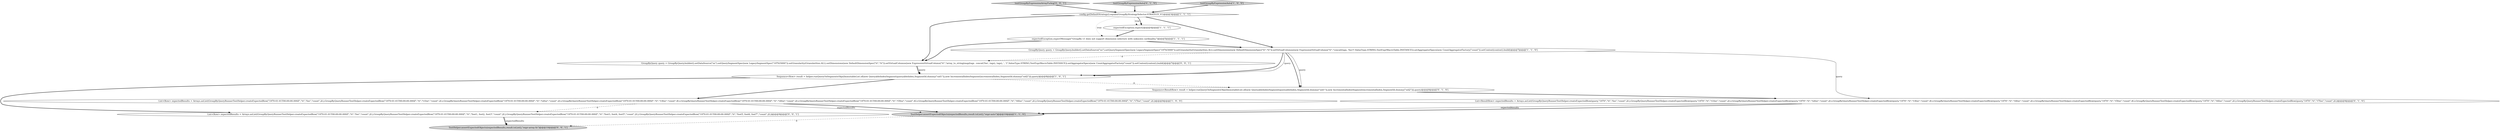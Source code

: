 digraph {
14 [style = filled, label = "List<Row> expectedResults = Arrays.asList(GroupByQueryRunnerTestHelper.createExpectedRow(\"1970-01-01T00:00:00.000Z\",\"tt\",\"foo\",\"count\",2L),GroupByQueryRunnerTestHelper.createExpectedRow(\"1970-01-01T00:00:00.000Z\",\"tt\",\"foot1, foot2, foot3\",\"count\",2L),GroupByQueryRunnerTestHelper.createExpectedRow(\"1970-01-01T00:00:00.000Z\",\"tt\",\"foot3, foot4, foot5\",\"count\",2L),GroupByQueryRunnerTestHelper.createExpectedRow(\"1970-01-01T00:00:00.000Z\",\"tt\",\"foot5, foot6, foot7\",\"count\",2L))@@@9@@@['0', '0', '1']", fillcolor = white, shape = ellipse image = "AAA0AAABBB3BBB"];
12 [style = filled, label = "GroupByQuery query = GroupByQuery.builder().setDataSource(\"xx\").setQuerySegmentSpec(new LegacySegmentSpec(\"1970/3000\")).setGranularity(Granularities.ALL).setDimensions(new DefaultDimensionSpec(\"tt\",\"tt\")).setVirtualColumns(new ExpressionVirtualColumn(\"tt\",\"array_to_string(map(tags  concat('foo', tags), tags), ', ')\",ValueType.STRING,TestExprMacroTable.INSTANCE)).setAggregatorSpecs(new CountAggregatorFactory(\"count\")).setContext(context).build()@@@7@@@['0', '0', '1']", fillcolor = white, shape = ellipse image = "AAA0AAABBB3BBB"];
11 [style = filled, label = "testGroupByExpressionArrayFnArg['0', '0', '1']", fillcolor = lightgray, shape = diamond image = "AAA0AAABBB3BBB"];
9 [style = filled, label = "List<ResultRow> expectedResults = Arrays.asList(GroupByQueryRunnerTestHelper.createExpectedRow(query,\"1970\",\"tt\",\"foo\",\"count\",2L),GroupByQueryRunnerTestHelper.createExpectedRow(query,\"1970\",\"tt\",\"t1foo\",\"count\",2L),GroupByQueryRunnerTestHelper.createExpectedRow(query,\"1970\",\"tt\",\"t2foo\",\"count\",2L),GroupByQueryRunnerTestHelper.createExpectedRow(query,\"1970\",\"tt\",\"t3foo\",\"count\",4L),GroupByQueryRunnerTestHelper.createExpectedRow(query,\"1970\",\"tt\",\"t4foo\",\"count\",2L),GroupByQueryRunnerTestHelper.createExpectedRow(query,\"1970\",\"tt\",\"t5foo\",\"count\",4L),GroupByQueryRunnerTestHelper.createExpectedRow(query,\"1970\",\"tt\",\"t6foo\",\"count\",2L),GroupByQueryRunnerTestHelper.createExpectedRow(query,\"1970\",\"tt\",\"t7foo\",\"count\",2L))@@@9@@@['0', '1', '0']", fillcolor = white, shape = ellipse image = "AAA0AAABBB2BBB"];
1 [style = filled, label = "config.getDefaultStrategy().equals(GroupByStrategySelector.STRATEGY_V1)@@@3@@@['1', '1', '1']", fillcolor = white, shape = diamond image = "AAA0AAABBB1BBB"];
8 [style = filled, label = "Sequence<ResultRow> result = helper.runQueryOnSegmentsObjs(ImmutableList.of(new QueryableIndexSegment(queryableIndex,SegmentId.dummy(\"sid1\")),new IncrementalIndexSegment(incrementalIndex,SegmentId.dummy(\"sid2\"))),query)@@@8@@@['0', '1', '0']", fillcolor = white, shape = ellipse image = "AAA1AAABBB2BBB"];
10 [style = filled, label = "testGroupByExpressionAuto['0', '1', '0']", fillcolor = lightgray, shape = diamond image = "AAA0AAABBB2BBB"];
6 [style = filled, label = "expectedException.expectMessage(\"GroupBy v1 does not support dimension selectors with unknown cardinality.\")@@@5@@@['1', '1', '1']", fillcolor = white, shape = ellipse image = "AAA0AAABBB1BBB"];
7 [style = filled, label = "Sequence<Row> result = helper.runQueryOnSegmentsObjs(ImmutableList.of(new QueryableIndexSegment(queryableIndex,SegmentId.dummy(\"sid1\")),new IncrementalIndexSegment(incrementalIndex,SegmentId.dummy(\"sid2\"))),query)@@@8@@@['1', '0', '1']", fillcolor = white, shape = ellipse image = "AAA0AAABBB1BBB"];
2 [style = filled, label = "List<Row> expectedResults = Arrays.asList(GroupByQueryRunnerTestHelper.createExpectedRow(\"1970-01-01T00:00:00.000Z\",\"tt\",\"foo\",\"count\",2L),GroupByQueryRunnerTestHelper.createExpectedRow(\"1970-01-01T00:00:00.000Z\",\"tt\",\"t1foo\",\"count\",2L),GroupByQueryRunnerTestHelper.createExpectedRow(\"1970-01-01T00:00:00.000Z\",\"tt\",\"t2foo\",\"count\",2L),GroupByQueryRunnerTestHelper.createExpectedRow(\"1970-01-01T00:00:00.000Z\",\"tt\",\"t3foo\",\"count\",4L),GroupByQueryRunnerTestHelper.createExpectedRow(\"1970-01-01T00:00:00.000Z\",\"tt\",\"t4foo\",\"count\",2L),GroupByQueryRunnerTestHelper.createExpectedRow(\"1970-01-01T00:00:00.000Z\",\"tt\",\"t5foo\",\"count\",4L),GroupByQueryRunnerTestHelper.createExpectedRow(\"1970-01-01T00:00:00.000Z\",\"tt\",\"t6foo\",\"count\",2L),GroupByQueryRunnerTestHelper.createExpectedRow(\"1970-01-01T00:00:00.000Z\",\"tt\",\"t7foo\",\"count\",2L))@@@9@@@['1', '0', '0']", fillcolor = white, shape = ellipse image = "AAA0AAABBB1BBB"];
3 [style = filled, label = "GroupByQuery query = GroupByQuery.builder().setDataSource(\"xx\").setQuerySegmentSpec(new LegacySegmentSpec(\"1970/3000\")).setGranularity(Granularities.ALL).setDimensions(new DefaultDimensionSpec(\"tt\",\"tt\")).setVirtualColumns(new ExpressionVirtualColumn(\"tt\",\"concat(tags, 'foo')\",ValueType.STRING,TestExprMacroTable.INSTANCE)).setAggregatorSpecs(new CountAggregatorFactory(\"count\")).setContext(context).build()@@@7@@@['1', '1', '0']", fillcolor = white, shape = ellipse image = "AAA0AAABBB1BBB"];
13 [style = filled, label = "TestHelper.assertExpectedObjects(expectedResults,result.toList(),\"expr-array-fn\")@@@10@@@['0', '0', '1']", fillcolor = lightgray, shape = ellipse image = "AAA0AAABBB3BBB"];
5 [style = filled, label = "expectedException.expect()@@@4@@@['1', '1', '1']", fillcolor = white, shape = ellipse image = "AAA0AAABBB1BBB"];
0 [style = filled, label = "TestHelper.assertExpectedObjects(expectedResults,result.toList(),\"expr-auto\")@@@10@@@['1', '1', '0']", fillcolor = lightgray, shape = ellipse image = "AAA0AAABBB1BBB"];
4 [style = filled, label = "testGroupByExpressionAuto['1', '0', '0']", fillcolor = lightgray, shape = diamond image = "AAA0AAABBB1BBB"];
12->7 [style = bold, label=""];
8->9 [style = bold, label=""];
7->8 [style = dashed, label="0"];
1->12 [style = bold, label=""];
14->13 [style = bold, label=""];
9->0 [style = solid, label="expectedResults"];
11->1 [style = bold, label=""];
9->0 [style = bold, label=""];
1->6 [style = dotted, label="true"];
3->7 [style = bold, label=""];
12->7 [style = solid, label="query"];
0->13 [style = dashed, label="0"];
4->1 [style = bold, label=""];
7->14 [style = bold, label=""];
10->1 [style = bold, label=""];
1->3 [style = bold, label=""];
1->5 [style = dotted, label="true"];
2->14 [style = dashed, label="0"];
6->3 [style = bold, label=""];
2->0 [style = solid, label="expectedResults"];
3->8 [style = bold, label=""];
3->8 [style = solid, label="query"];
6->12 [style = bold, label=""];
3->7 [style = solid, label="query"];
2->0 [style = bold, label=""];
3->9 [style = solid, label="query"];
3->12 [style = dashed, label="0"];
5->6 [style = bold, label=""];
14->13 [style = solid, label="expectedResults"];
1->5 [style = bold, label=""];
7->2 [style = bold, label=""];
}
